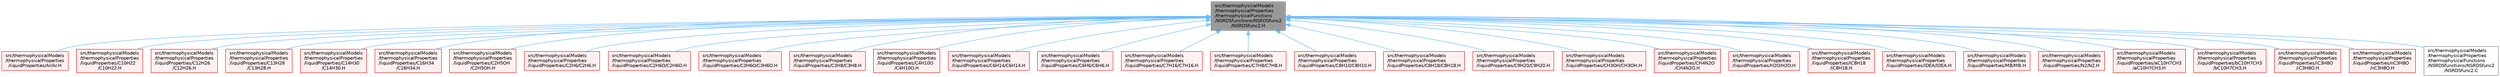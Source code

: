 digraph "src/thermophysicalModels/thermophysicalProperties/thermophysicalFunctions/NSRDSfunctions/NSRDSfunc2/NSRDSfunc2.H"
{
 // LATEX_PDF_SIZE
  bgcolor="transparent";
  edge [fontname=Helvetica,fontsize=10,labelfontname=Helvetica,labelfontsize=10];
  node [fontname=Helvetica,fontsize=10,shape=box,height=0.2,width=0.4];
  Node1 [id="Node000001",label="src/thermophysicalModels\l/thermophysicalProperties\l/thermophysicalFunctions\l/NSRDSfunctions/NSRDSfunc2\l/NSRDSfunc2.H",height=0.2,width=0.4,color="gray40", fillcolor="grey60", style="filled", fontcolor="black",tooltip=" "];
  Node1 -> Node2 [id="edge1_Node000001_Node000002",dir="back",color="steelblue1",style="solid",tooltip=" "];
  Node2 [id="Node000002",label="src/thermophysicalModels\l/thermophysicalProperties\l/liquidProperties/Ar/Ar.H",height=0.2,width=0.4,color="red", fillcolor="#FFF0F0", style="filled",URL="$Ar_8H.html",tooltip=" "];
  Node1 -> Node4 [id="edge2_Node000001_Node000004",dir="back",color="steelblue1",style="solid",tooltip=" "];
  Node4 [id="Node000004",label="src/thermophysicalModels\l/thermophysicalProperties\l/liquidProperties/C10H22\l/C10H22.H",height=0.2,width=0.4,color="red", fillcolor="#FFF0F0", style="filled",URL="$C10H22_8H.html",tooltip=" "];
  Node1 -> Node6 [id="edge3_Node000001_Node000006",dir="back",color="steelblue1",style="solid",tooltip=" "];
  Node6 [id="Node000006",label="src/thermophysicalModels\l/thermophysicalProperties\l/liquidProperties/C12H26\l/C12H26.H",height=0.2,width=0.4,color="red", fillcolor="#FFF0F0", style="filled",URL="$C12H26_8H.html",tooltip=" "];
  Node1 -> Node8 [id="edge4_Node000001_Node000008",dir="back",color="steelblue1",style="solid",tooltip=" "];
  Node8 [id="Node000008",label="src/thermophysicalModels\l/thermophysicalProperties\l/liquidProperties/C13H28\l/C13H28.H",height=0.2,width=0.4,color="red", fillcolor="#FFF0F0", style="filled",URL="$C13H28_8H.html",tooltip=" "];
  Node1 -> Node10 [id="edge5_Node000001_Node000010",dir="back",color="steelblue1",style="solid",tooltip=" "];
  Node10 [id="Node000010",label="src/thermophysicalModels\l/thermophysicalProperties\l/liquidProperties/C14H30\l/C14H30.H",height=0.2,width=0.4,color="red", fillcolor="#FFF0F0", style="filled",URL="$C14H30_8H.html",tooltip=" "];
  Node1 -> Node12 [id="edge6_Node000001_Node000012",dir="back",color="steelblue1",style="solid",tooltip=" "];
  Node12 [id="Node000012",label="src/thermophysicalModels\l/thermophysicalProperties\l/liquidProperties/C16H34\l/C16H34.H",height=0.2,width=0.4,color="red", fillcolor="#FFF0F0", style="filled",URL="$C16H34_8H.html",tooltip=" "];
  Node1 -> Node14 [id="edge7_Node000001_Node000014",dir="back",color="steelblue1",style="solid",tooltip=" "];
  Node14 [id="Node000014",label="src/thermophysicalModels\l/thermophysicalProperties\l/liquidProperties/C2H5OH\l/C2H5OH.H",height=0.2,width=0.4,color="red", fillcolor="#FFF0F0", style="filled",URL="$C2H5OH_8H.html",tooltip=" "];
  Node1 -> Node16 [id="edge8_Node000001_Node000016",dir="back",color="steelblue1",style="solid",tooltip=" "];
  Node16 [id="Node000016",label="src/thermophysicalModels\l/thermophysicalProperties\l/liquidProperties/C2H6/C2H6.H",height=0.2,width=0.4,color="red", fillcolor="#FFF0F0", style="filled",URL="$C2H6_8H.html",tooltip=" "];
  Node1 -> Node18 [id="edge9_Node000001_Node000018",dir="back",color="steelblue1",style="solid",tooltip=" "];
  Node18 [id="Node000018",label="src/thermophysicalModels\l/thermophysicalProperties\l/liquidProperties/C2H6O/C2H6O.H",height=0.2,width=0.4,color="red", fillcolor="#FFF0F0", style="filled",URL="$C2H6O_8H.html",tooltip=" "];
  Node1 -> Node20 [id="edge10_Node000001_Node000020",dir="back",color="steelblue1",style="solid",tooltip=" "];
  Node20 [id="Node000020",label="src/thermophysicalModels\l/thermophysicalProperties\l/liquidProperties/C3H6O/C3H6O.H",height=0.2,width=0.4,color="red", fillcolor="#FFF0F0", style="filled",URL="$C3H6O_8H.html",tooltip=" "];
  Node1 -> Node22 [id="edge11_Node000001_Node000022",dir="back",color="steelblue1",style="solid",tooltip=" "];
  Node22 [id="Node000022",label="src/thermophysicalModels\l/thermophysicalProperties\l/liquidProperties/C3H8/C3H8.H",height=0.2,width=0.4,color="red", fillcolor="#FFF0F0", style="filled",URL="$C3H8_8H.html",tooltip=" "];
  Node1 -> Node24 [id="edge12_Node000001_Node000024",dir="back",color="steelblue1",style="solid",tooltip=" "];
  Node24 [id="Node000024",label="src/thermophysicalModels\l/thermophysicalProperties\l/liquidProperties/C4H10O\l/C4H10O.H",height=0.2,width=0.4,color="red", fillcolor="#FFF0F0", style="filled",URL="$C4H10O_8H.html",tooltip=" "];
  Node1 -> Node26 [id="edge13_Node000001_Node000026",dir="back",color="steelblue1",style="solid",tooltip=" "];
  Node26 [id="Node000026",label="src/thermophysicalModels\l/thermophysicalProperties\l/liquidProperties/C6H14/C6H14.H",height=0.2,width=0.4,color="red", fillcolor="#FFF0F0", style="filled",URL="$C6H14_8H.html",tooltip=" "];
  Node1 -> Node28 [id="edge14_Node000001_Node000028",dir="back",color="steelblue1",style="solid",tooltip=" "];
  Node28 [id="Node000028",label="src/thermophysicalModels\l/thermophysicalProperties\l/liquidProperties/C6H6/C6H6.H",height=0.2,width=0.4,color="red", fillcolor="#FFF0F0", style="filled",URL="$C6H6_8H.html",tooltip=" "];
  Node1 -> Node30 [id="edge15_Node000001_Node000030",dir="back",color="steelblue1",style="solid",tooltip=" "];
  Node30 [id="Node000030",label="src/thermophysicalModels\l/thermophysicalProperties\l/liquidProperties/C7H16/C7H16.H",height=0.2,width=0.4,color="red", fillcolor="#FFF0F0", style="filled",URL="$C7H16_8H.html",tooltip=" "];
  Node1 -> Node32 [id="edge16_Node000001_Node000032",dir="back",color="steelblue1",style="solid",tooltip=" "];
  Node32 [id="Node000032",label="src/thermophysicalModels\l/thermophysicalProperties\l/liquidProperties/C7H8/C7H8.H",height=0.2,width=0.4,color="red", fillcolor="#FFF0F0", style="filled",URL="$C7H8_8H.html",tooltip=" "];
  Node1 -> Node34 [id="edge17_Node000001_Node000034",dir="back",color="steelblue1",style="solid",tooltip=" "];
  Node34 [id="Node000034",label="src/thermophysicalModels\l/thermophysicalProperties\l/liquidProperties/C8H10/C8H10.H",height=0.2,width=0.4,color="red", fillcolor="#FFF0F0", style="filled",URL="$C8H10_8H.html",tooltip=" "];
  Node1 -> Node36 [id="edge18_Node000001_Node000036",dir="back",color="steelblue1",style="solid",tooltip=" "];
  Node36 [id="Node000036",label="src/thermophysicalModels\l/thermophysicalProperties\l/liquidProperties/C8H18/C8H18.H",height=0.2,width=0.4,color="red", fillcolor="#FFF0F0", style="filled",URL="$C8H18_8H.html",tooltip=" "];
  Node1 -> Node38 [id="edge19_Node000001_Node000038",dir="back",color="steelblue1",style="solid",tooltip=" "];
  Node38 [id="Node000038",label="src/thermophysicalModels\l/thermophysicalProperties\l/liquidProperties/C9H20/C9H20.H",height=0.2,width=0.4,color="red", fillcolor="#FFF0F0", style="filled",URL="$C9H20_8H.html",tooltip=" "];
  Node1 -> Node40 [id="edge20_Node000001_Node000040",dir="back",color="steelblue1",style="solid",tooltip=" "];
  Node40 [id="Node000040",label="src/thermophysicalModels\l/thermophysicalProperties\l/liquidProperties/CH3OH/CH3OH.H",height=0.2,width=0.4,color="red", fillcolor="#FFF0F0", style="filled",URL="$CH3OH_8H.html",tooltip=" "];
  Node1 -> Node42 [id="edge21_Node000001_Node000042",dir="back",color="steelblue1",style="solid",tooltip=" "];
  Node42 [id="Node000042",label="src/thermophysicalModels\l/thermophysicalProperties\l/liquidProperties/CH4N2O\l/CH4N2O.H",height=0.2,width=0.4,color="red", fillcolor="#FFF0F0", style="filled",URL="$CH4N2O_8H.html",tooltip=" "];
  Node1 -> Node44 [id="edge22_Node000001_Node000044",dir="back",color="steelblue1",style="solid",tooltip=" "];
  Node44 [id="Node000044",label="src/thermophysicalModels\l/thermophysicalProperties\l/liquidProperties/H2O/H2O.H",height=0.2,width=0.4,color="red", fillcolor="#FFF0F0", style="filled",URL="$H2O_8H.html",tooltip=" "];
  Node1 -> Node46 [id="edge23_Node000001_Node000046",dir="back",color="steelblue1",style="solid",tooltip=" "];
  Node46 [id="Node000046",label="src/thermophysicalModels\l/thermophysicalProperties\l/liquidProperties/IC8H18\l/IC8H18.H",height=0.2,width=0.4,color="red", fillcolor="#FFF0F0", style="filled",URL="$IC8H18_8H.html",tooltip=" "];
  Node1 -> Node48 [id="edge24_Node000001_Node000048",dir="back",color="steelblue1",style="solid",tooltip=" "];
  Node48 [id="Node000048",label="src/thermophysicalModels\l/thermophysicalProperties\l/liquidProperties/IDEA/IDEA.H",height=0.2,width=0.4,color="red", fillcolor="#FFF0F0", style="filled",URL="$IDEA_8H.html",tooltip=" "];
  Node1 -> Node50 [id="edge25_Node000001_Node000050",dir="back",color="steelblue1",style="solid",tooltip=" "];
  Node50 [id="Node000050",label="src/thermophysicalModels\l/thermophysicalProperties\l/liquidProperties/MB/MB.H",height=0.2,width=0.4,color="red", fillcolor="#FFF0F0", style="filled",URL="$MB_8H.html",tooltip=" "];
  Node1 -> Node52 [id="edge26_Node000001_Node000052",dir="back",color="steelblue1",style="solid",tooltip=" "];
  Node52 [id="Node000052",label="src/thermophysicalModels\l/thermophysicalProperties\l/liquidProperties/N2/N2.H",height=0.2,width=0.4,color="red", fillcolor="#FFF0F0", style="filled",URL="$N2_8H.html",tooltip=" "];
  Node1 -> Node54 [id="edge27_Node000001_Node000054",dir="back",color="steelblue1",style="solid",tooltip=" "];
  Node54 [id="Node000054",label="src/thermophysicalModels\l/thermophysicalProperties\l/liquidProperties/aC10H7CH3\l/aC10H7CH3.H",height=0.2,width=0.4,color="red", fillcolor="#FFF0F0", style="filled",URL="$aC10H7CH3_8H.html",tooltip=" "];
  Node1 -> Node56 [id="edge28_Node000001_Node000056",dir="back",color="steelblue1",style="solid",tooltip=" "];
  Node56 [id="Node000056",label="src/thermophysicalModels\l/thermophysicalProperties\l/liquidProperties/bC10H7CH3\l/bC10H7CH3.H",height=0.2,width=0.4,color="red", fillcolor="#FFF0F0", style="filled",URL="$bC10H7CH3_8H.html",tooltip=" "];
  Node1 -> Node58 [id="edge29_Node000001_Node000058",dir="back",color="steelblue1",style="solid",tooltip=" "];
  Node58 [id="Node000058",label="src/thermophysicalModels\l/thermophysicalProperties\l/liquidProperties/iC3H8O\l/iC3H8O.H",height=0.2,width=0.4,color="red", fillcolor="#FFF0F0", style="filled",URL="$iC3H8O_8H.html",tooltip=" "];
  Node1 -> Node60 [id="edge30_Node000001_Node000060",dir="back",color="steelblue1",style="solid",tooltip=" "];
  Node60 [id="Node000060",label="src/thermophysicalModels\l/thermophysicalProperties\l/liquidProperties/nC3H8O\l/nC3H8O.H",height=0.2,width=0.4,color="red", fillcolor="#FFF0F0", style="filled",URL="$nC3H8O_8H.html",tooltip=" "];
  Node1 -> Node62 [id="edge31_Node000001_Node000062",dir="back",color="steelblue1",style="solid",tooltip=" "];
  Node62 [id="Node000062",label="src/thermophysicalModels\l/thermophysicalProperties\l/thermophysicalFunctions\l/NSRDSfunctions/NSRDSfunc2\l/NSRDSfunc2.C",height=0.2,width=0.4,color="grey40", fillcolor="white", style="filled",URL="$NSRDSfunc2_8C.html",tooltip=" "];
}
